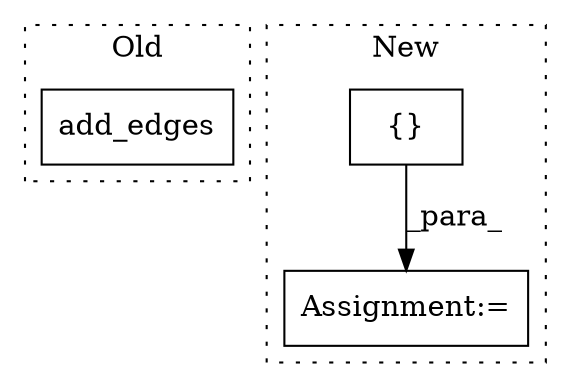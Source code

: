 digraph G {
subgraph cluster0 {
1 [label="add_edges" a="32" s="2254,2271" l="10,1" shape="box"];
label = "Old";
style="dotted";
}
subgraph cluster1 {
2 [label="{}" a="4" s="852,860" l="1,1" shape="box"];
3 [label="Assignment:=" a="7" s="824" l="1" shape="box"];
label = "New";
style="dotted";
}
2 -> 3 [label="_para_"];
}